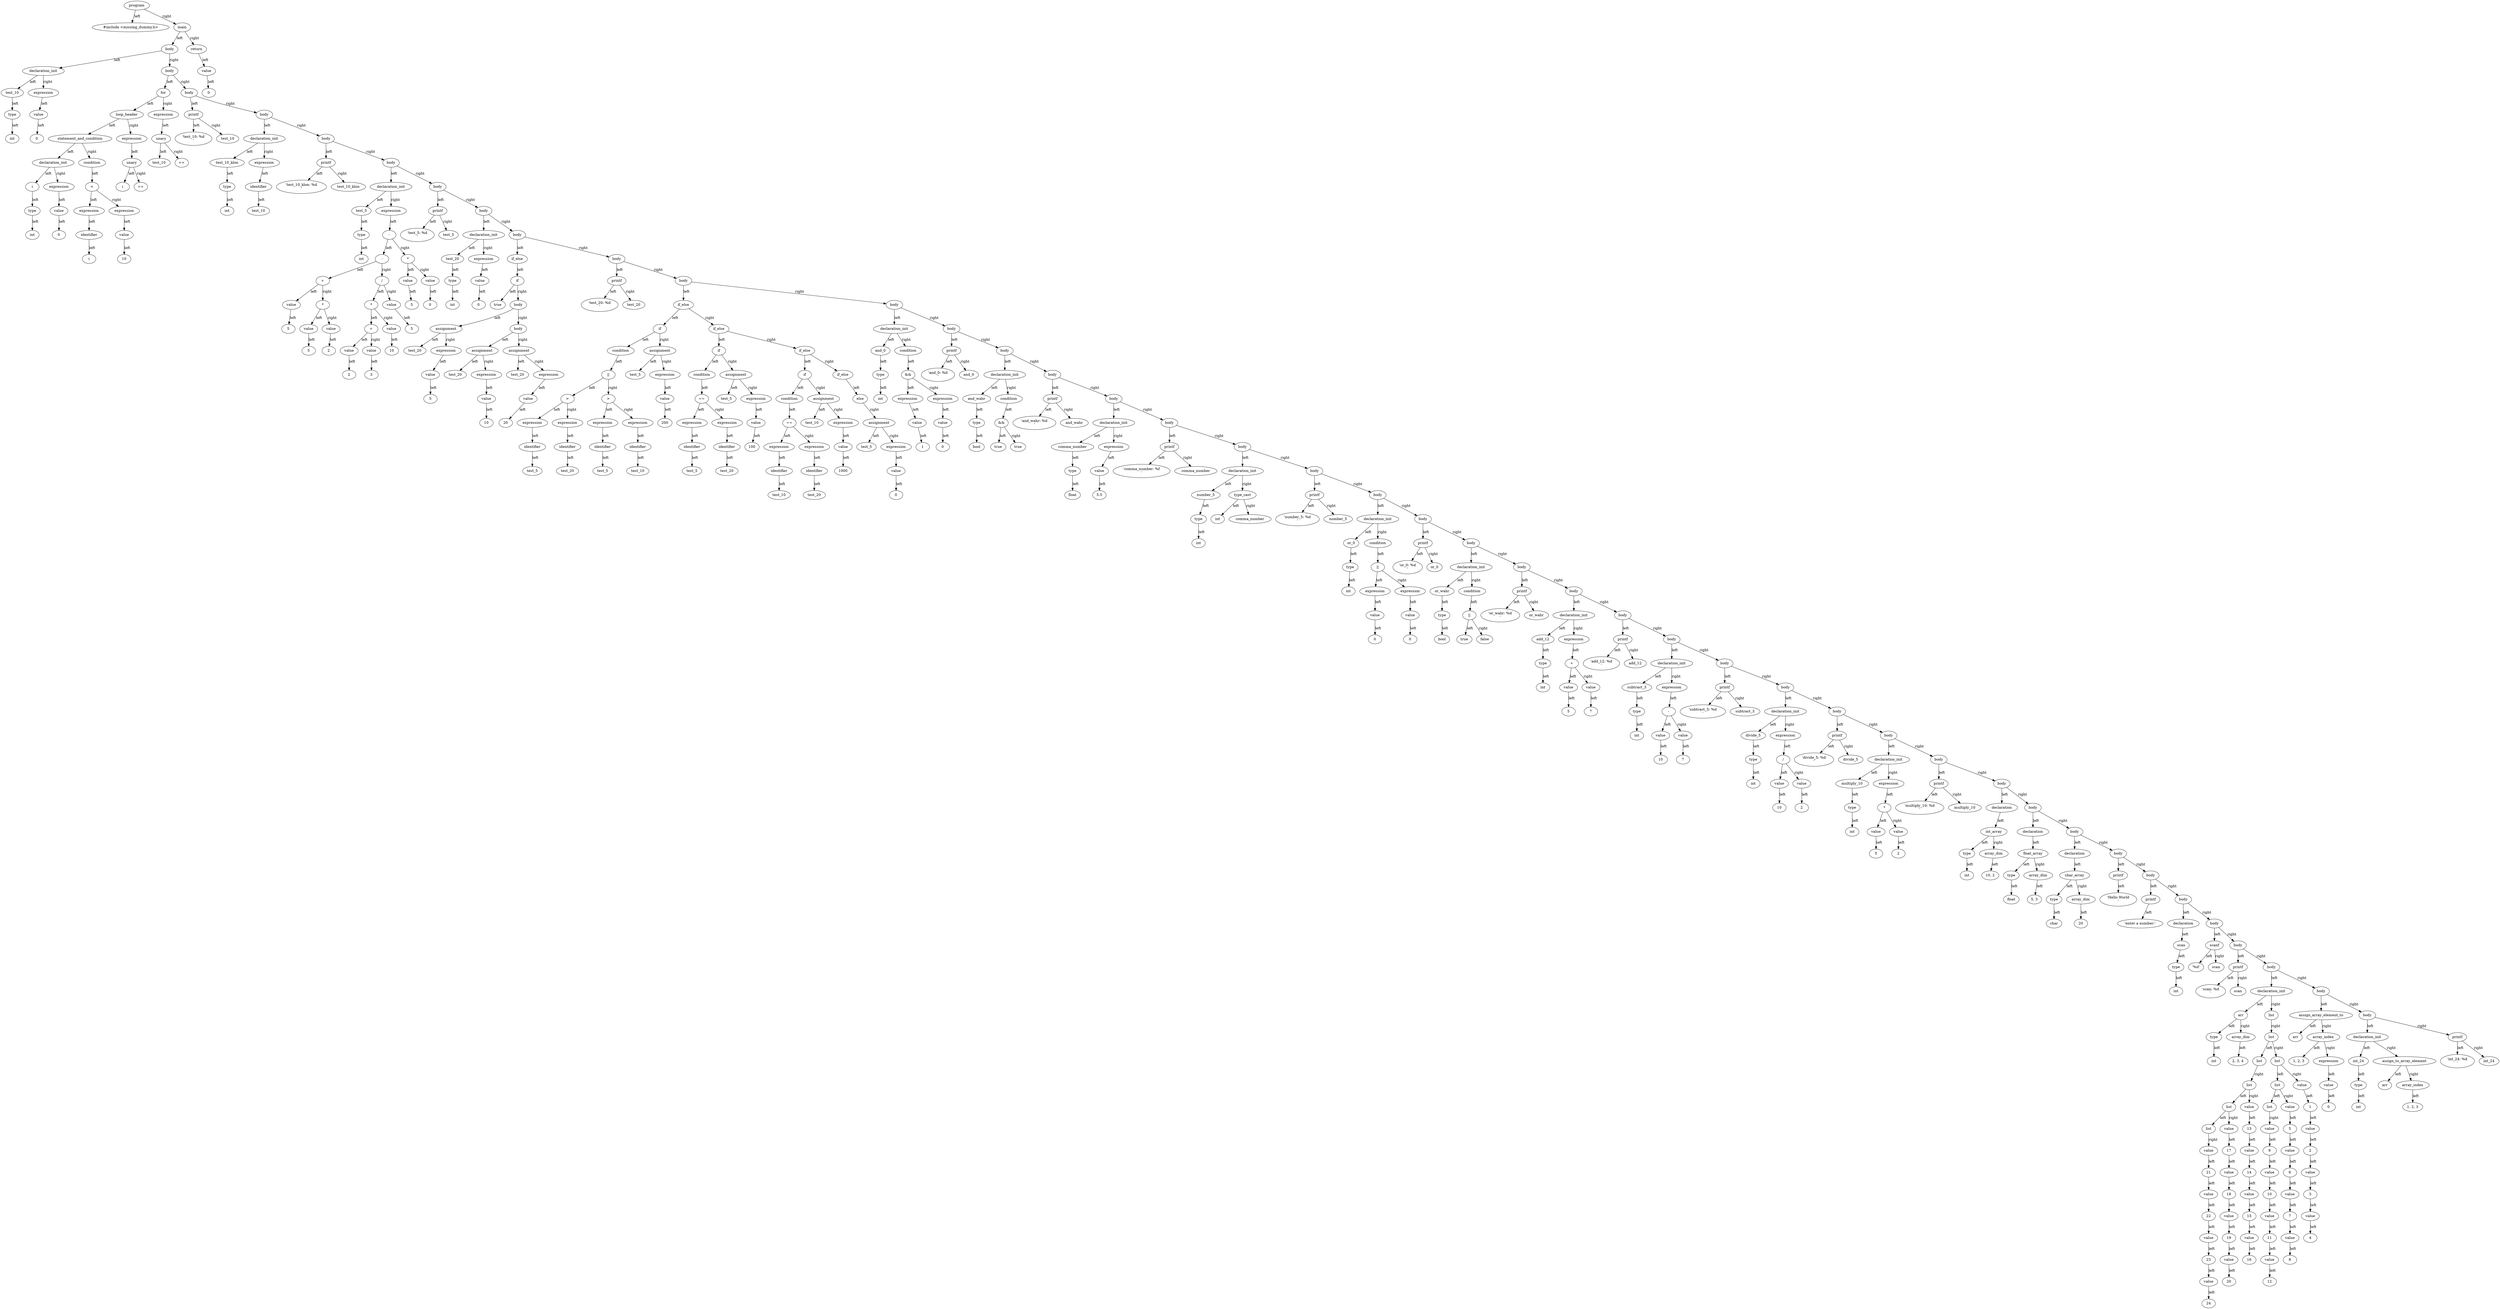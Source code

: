 digraph G {
"0000017C974098C0" [label="program"];
"0000017C974098C0" [label="program"];
"0000017C974098C0" -> "0000017C973FCFF0" [label="left"];
"0000017C973FCFF0" [label="#include <missing_dummy.h>"];
"0000017C973FCFF0" [label="#include <missing_dummy.h>"];
"0000017C974098C0" -> "0000017C973FD1D0" [label="right"];
"0000017C973FD1D0" [label="main"];
"0000017C973FD1D0" [label="main"];
"0000017C973FD1D0" -> "0000017C97409AE0" [label="left"];
"0000017C97409AE0" [label="body"];
"0000017C97409AE0" [label="body"];
"0000017C97409AE0" -> "0000017C973FD0F0" [label="left"];
"0000017C973FD0F0" [label="declaration_init"];
"0000017C973FD0F0" [label="declaration_init"];
"0000017C973FD0F0" -> "0000017C973FD2D0" [label="left"];
"0000017C973FD2D0" [label="test_10"];
"0000017C973FD2D0" [label="test_10"];
"0000017C973FD2D0" -> "0000017C973FD210" [label="left"];
"0000017C973FD210" [label="type"];
"0000017C973FD210" [label="type"];
"0000017C973FD210" -> "0000017C973FD1F0" [label="left"];
"0000017C973FD1F0" [label="int"];
"0000017C973FD1F0" [label="int"];
"0000017C973FD0F0" -> "0000017C973FD0D0" [label="right"];
"0000017C973FD0D0" [label="expression"];
"0000017C973FD0D0" [label="expression"];
"0000017C973FD0D0" -> "0000017C973FD010" [label="left"];
"0000017C973FD010" [label="value"];
"0000017C973FD010" [label="value"];
"0000017C973FD010" -> "0000017C973FD310" [label="left"];
"0000017C973FD310" [label="0"];
"0000017C973FD310" [label="0"];
"0000017C97409AE0" -> "0000017C974097C0" [label="right"];
"0000017C974097C0" [label="body"];
"0000017C974097C0" [label="body"];
"0000017C974097C0" -> "0000017C97403EE0" [label="left"];
"0000017C97403EE0" [label="for"];
"0000017C97403EE0" [label="for"];
"0000017C97403EE0" -> "0000017C97404100" [label="left"];
"0000017C97404100" [label="loop_header"];
"0000017C97404100" [label="loop_header"];
"0000017C97404100" -> "0000017C974040E0" [label="left"];
"0000017C974040E0" [label="statement_and_condition"];
"0000017C974040E0" [label="statement_and_condition"];
"0000017C974040E0" -> "0000017C973FD190" [label="left"];
"0000017C973FD190" [label="declaration_init"];
"0000017C973FD190" [label="declaration_init"];
"0000017C973FD190" -> "0000017C973FD170" [label="left"];
"0000017C973FD170" [label="i"];
"0000017C973FD170" [label="i"];
"0000017C973FD170" -> "0000017C973FD230" [label="left"];
"0000017C973FD230" [label="type"];
"0000017C973FD230" [label="type"];
"0000017C973FD230" -> "0000017C973FD110" [label="left"];
"0000017C973FD110" [label="int"];
"0000017C973FD110" [label="int"];
"0000017C973FD190" -> "0000017C973FD130" [label="right"];
"0000017C973FD130" [label="expression"];
"0000017C973FD130" [label="expression"];
"0000017C973FD130" -> "0000017C973FD090" [label="left"];
"0000017C973FD090" [label="value"];
"0000017C973FD090" [label="value"];
"0000017C973FD090" -> "0000017C973FD0B0" [label="left"];
"0000017C973FD0B0" [label="0"];
"0000017C973FD0B0" [label="0"];
"0000017C974040E0" -> "0000017C97404080" [label="right"];
"0000017C97404080" [label="condition"];
"0000017C97404080" [label="condition"];
"0000017C97404080" -> "0000017C974040C0" [label="left"];
"0000017C974040C0" [label="<"];
"0000017C974040C0" [label="<"];
"0000017C974040C0" -> "0000017C97403D60" [label="left"];
"0000017C97403D60" [label="expression"];
"0000017C97403D60" [label="expression"];
"0000017C97403D60" -> "0000017C97404300" [label="left"];
"0000017C97404300" [label="identifier"];
"0000017C97404300" [label="identifier"];
"0000017C97404300" -> "0000017C97403EC0" [label="left"];
"0000017C97403EC0" [label="i"];
"0000017C97403EC0" [label="i"];
"0000017C974040C0" -> "0000017C974041E0" [label="right"];
"0000017C974041E0" [label="expression"];
"0000017C974041E0" [label="expression"];
"0000017C974041E0" -> "0000017C97404040" [label="left"];
"0000017C97404040" [label="value"];
"0000017C97404040" [label="value"];
"0000017C97404040" -> "0000017C97403F20" [label="left"];
"0000017C97403F20" [label="10"];
"0000017C97403F20" [label="10"];
"0000017C97404100" -> "0000017C97404280" [label="right"];
"0000017C97404280" [label="expression"];
"0000017C97404280" [label="expression"];
"0000017C97404280" -> "0000017C97404200" [label="left"];
"0000017C97404200" [label="unary"];
"0000017C97404200" [label="unary"];
"0000017C97404200" -> "0000017C97403CE0" [label="left"];
"0000017C97403CE0" [label="i"];
"0000017C97403CE0" [label="i"];
"0000017C97404200" -> "0000017C97403DA0" [label="right"];
"0000017C97403DA0" [label="++"];
"0000017C97403DA0" [label="++"];
"0000017C97403EE0" -> "0000017C974040A0" [label="right"];
"0000017C974040A0" [label="expression"];
"0000017C974040A0" [label="expression"];
"0000017C974040A0" -> "0000017C97404140" [label="left"];
"0000017C97404140" [label="unary"];
"0000017C97404140" [label="unary"];
"0000017C97404140" -> "0000017C97403DC0" [label="left"];
"0000017C97403DC0" [label="test_10"];
"0000017C97403DC0" [label="test_10"];
"0000017C97404140" -> "0000017C97403EA0" [label="right"];
"0000017C97403EA0" [label="++"];
"0000017C97403EA0" [label="++"];
"0000017C974097C0" -> "0000017C97409620" [label="right"];
"0000017C97409620" [label="body"];
"0000017C97409620" [label="body"];
"0000017C97409620" -> "0000017C97403F00" [label="left"];
"0000017C97403F00" [label="printf"];
"0000017C97403F00" [label="printf"];
"0000017C97403F00" -> "0000017C974042C0" [label="left"];
"0000017C974042C0" [label="'test_10: %d\n'"];
"0000017C974042C0" [label="'test_10: %d\n'"];
"0000017C97403F00" -> "0000017C97403D80" [label="right"];
"0000017C97403D80" [label="test_10"];
"0000017C97403D80" [label="test_10"];
"0000017C97409620" -> "0000017C97409CC0" [label="right"];
"0000017C97409CC0" [label="body"];
"0000017C97409CC0" [label="body"];
"0000017C97409CC0" -> "0000017C97404220" [label="left"];
"0000017C97404220" [label="declaration_init"];
"0000017C97404220" [label="declaration_init"];
"0000017C97404220" -> "0000017C97403E00" [label="left"];
"0000017C97403E00" [label="test_10_klon"];
"0000017C97403E00" [label="test_10_klon"];
"0000017C97403E00" -> "0000017C97404180" [label="left"];
"0000017C97404180" [label="type"];
"0000017C97404180" [label="type"];
"0000017C97404180" -> "0000017C97404360" [label="left"];
"0000017C97404360" [label="int"];
"0000017C97404360" [label="int"];
"0000017C97404220" -> "0000017C974041C0" [label="right"];
"0000017C974041C0" [label="expression"];
"0000017C974041C0" [label="expression"];
"0000017C974041C0" -> "0000017C974041A0" [label="left"];
"0000017C974041A0" [label="identifier"];
"0000017C974041A0" [label="identifier"];
"0000017C974041A0" -> "0000017C97403F40" [label="left"];
"0000017C97403F40" [label="test_10"];
"0000017C97403F40" [label="test_10"];
"0000017C97409CC0" -> "0000017C974099E0" [label="right"];
"0000017C974099E0" [label="body"];
"0000017C974099E0" [label="body"];
"0000017C974099E0" -> "0000017C97404240" [label="left"];
"0000017C97404240" [label="printf"];
"0000017C97404240" [label="printf"];
"0000017C97404240" -> "0000017C97403FA0" [label="left"];
"0000017C97403FA0" [label="'test_10_klon: %d\n'"];
"0000017C97403FA0" [label="'test_10_klon: %d\n'"];
"0000017C97404240" -> "0000017C974043A0" [label="right"];
"0000017C974043A0" [label="test_10_klon"];
"0000017C974043A0" [label="test_10_klon"];
"0000017C974099E0" -> "0000017C97409B60" [label="right"];
"0000017C97409B60" [label="body"];
"0000017C97409B60" [label="body"];
"0000017C97409B60" -> "0000017C97404F40" [label="left"];
"0000017C97404F40" [label="declaration_init"];
"0000017C97404F40" [label="declaration_init"];
"0000017C97404F40" -> "0000017C97404D80" [label="left"];
"0000017C97404D80" [label="test_5"];
"0000017C97404D80" [label="test_5"];
"0000017C97404D80" -> "0000017C97403C60" [label="left"];
"0000017C97403C60" [label="type"];
"0000017C97403C60" [label="type"];
"0000017C97403C60" -> "0000017C97403FC0" [label="left"];
"0000017C97403FC0" [label="int"];
"0000017C97403FC0" [label="int"];
"0000017C97404F40" -> "0000017C97404DE0" [label="right"];
"0000017C97404DE0" [label="expression"];
"0000017C97404DE0" [label="expression"];
"0000017C97404DE0" -> "0000017C97404C60" [label="left"];
"0000017C97404C60" [label="-"];
"0000017C97404C60" [label="-"];
"0000017C97404C60" -> "0000017C97404AA0" [label="left"];
"0000017C97404AA0" [label="-"];
"0000017C97404AA0" [label="-"];
"0000017C97404AA0" -> "0000017C97404000" [label="left"];
"0000017C97404000" [label="+"];
"0000017C97404000" [label="+"];
"0000017C97404000" -> "0000017C97403C80" [label="left"];
"0000017C97403C80" [label="value"];
"0000017C97403C80" [label="value"];
"0000017C97403C80" -> "0000017C974043C0" [label="left"];
"0000017C974043C0" [label="5"];
"0000017C974043C0" [label="5"];
"0000017C97404000" -> "0000017C97403FE0" [label="right"];
"0000017C97403FE0" [label="*"];
"0000017C97403FE0" [label="*"];
"0000017C97403FE0" -> "0000017C97403CC0" [label="left"];
"0000017C97403CC0" [label="value"];
"0000017C97403CC0" [label="value"];
"0000017C97403CC0" -> "0000017C97403CA0" [label="left"];
"0000017C97403CA0" [label="5"];
"0000017C97403CA0" [label="5"];
"0000017C97403FE0" -> "0000017C97403E40" [label="right"];
"0000017C97403E40" [label="value"];
"0000017C97403E40" [label="value"];
"0000017C97403E40" -> "0000017C97403E20" [label="left"];
"0000017C97403E20" [label="2"];
"0000017C97403E20" [label="2"];
"0000017C97404AA0" -> "0000017C97404B40" [label="right"];
"0000017C97404B40" [label="/"];
"0000017C97404B40" [label="/"];
"0000017C97404B40" -> "0000017C97404FC0" [label="left"];
"0000017C97404FC0" [label="*"];
"0000017C97404FC0" [label="*"];
"0000017C97404FC0" -> "0000017C97404980" [label="left"];
"0000017C97404980" [label="+"];
"0000017C97404980" [label="+"];
"0000017C97404980" -> "0000017C97404A40" [label="left"];
"0000017C97404A40" [label="value"];
"0000017C97404A40" [label="value"];
"0000017C97404A40" -> "0000017C97405000" [label="left"];
"0000017C97405000" [label="2"];
"0000017C97405000" [label="2"];
"0000017C97404980" -> "0000017C97404FA0" [label="right"];
"0000017C97404FA0" [label="value"];
"0000017C97404FA0" [label="value"];
"0000017C97404FA0" -> "0000017C97404940" [label="left"];
"0000017C97404940" [label="3"];
"0000017C97404940" [label="3"];
"0000017C97404FC0" -> "0000017C97404B20" [label="right"];
"0000017C97404B20" [label="value"];
"0000017C97404B20" [label="value"];
"0000017C97404B20" -> "0000017C97404AE0" [label="left"];
"0000017C97404AE0" [label="10"];
"0000017C97404AE0" [label="10"];
"0000017C97404B40" -> "0000017C97404B00" [label="right"];
"0000017C97404B00" [label="value"];
"0000017C97404B00" [label="value"];
"0000017C97404B00" -> "0000017C974049E0" [label="left"];
"0000017C974049E0" [label="5"];
"0000017C974049E0" [label="5"];
"0000017C97404C60" -> "0000017C97404B60" [label="right"];
"0000017C97404B60" [label="*"];
"0000017C97404B60" [label="*"];
"0000017C97404B60" -> "0000017C97404AC0" [label="left"];
"0000017C97404AC0" [label="value"];
"0000017C97404AC0" [label="value"];
"0000017C97404AC0" -> "0000017C97404F80" [label="left"];
"0000017C97404F80" [label="5"];
"0000017C97404F80" [label="5"];
"0000017C97404B60" -> "0000017C97404E20" [label="right"];
"0000017C97404E20" [label="value"];
"0000017C97404E20" [label="value"];
"0000017C97404E20" -> "0000017C97404C40" [label="left"];
"0000017C97404C40" [label="0"];
"0000017C97404C40" [label="0"];
"0000017C97409B60" -> "0000017C974099A0" [label="right"];
"0000017C974099A0" [label="body"];
"0000017C974099A0" [label="body"];
"0000017C974099A0" -> "0000017C97404DA0" [label="left"];
"0000017C97404DA0" [label="printf"];
"0000017C97404DA0" [label="printf"];
"0000017C97404DA0" -> "0000017C97404A20" [label="left"];
"0000017C97404A20" [label="'test_5: %d\n'"];
"0000017C97404A20" [label="'test_5: %d\n'"];
"0000017C97404DA0" -> "0000017C97404C80" [label="right"];
"0000017C97404C80" [label="test_5"];
"0000017C97404C80" [label="test_5"];
"0000017C974099A0" -> "0000017C97409600" [label="right"];
"0000017C97409600" [label="body"];
"0000017C97409600" [label="body"];
"0000017C97409600" -> "0000017C97404E40" [label="left"];
"0000017C97404E40" [label="declaration_init"];
"0000017C97404E40" [label="declaration_init"];
"0000017C97404E40" -> "0000017C97404F20" [label="left"];
"0000017C97404F20" [label="test_20"];
"0000017C97404F20" [label="test_20"];
"0000017C97404F20" -> "0000017C97404D60" [label="left"];
"0000017C97404D60" [label="type"];
"0000017C97404D60" [label="type"];
"0000017C97404D60" -> "0000017C97404FE0" [label="left"];
"0000017C97404FE0" [label="int"];
"0000017C97404FE0" [label="int"];
"0000017C97404E40" -> "0000017C97404F60" [label="right"];
"0000017C97404F60" [label="expression"];
"0000017C97404F60" [label="expression"];
"0000017C97404F60" -> "0000017C97404E80" [label="left"];
"0000017C97404E80" [label="value"];
"0000017C97404E80" [label="value"];
"0000017C97404E80" -> "0000017C97404EE0" [label="left"];
"0000017C97404EE0" [label="0"];
"0000017C97404EE0" [label="0"];
"0000017C97409600" -> "0000017C97409560" [label="right"];
"0000017C97409560" [label="body"];
"0000017C97409560" [label="body"];
"0000017C97409560" -> "0000017C97405730" [label="left"];
"0000017C97405730" [label="if_else"];
"0000017C97405730" [label="if_else"];
"0000017C97405730" -> "0000017C97405270" [label="left"];
"0000017C97405270" [label="if"];
"0000017C97405270" [label="if"];
"0000017C97405270" -> "0000017C974048C0" [label="left"];
"0000017C974048C0" [label="true"];
"0000017C974048C0" [label="true"];
"0000017C97405270" -> "0000017C97405230" [label="right"];
"0000017C97405230" [label="body"];
"0000017C97405230" [label="body"];
"0000017C97405230" -> "0000017C97404960" [label="left"];
"0000017C97404960" [label="assignment"];
"0000017C97404960" [label="assignment"];
"0000017C97404960" -> "0000017C97404920" [label="left"];
"0000017C97404920" [label="test_20"];
"0000017C97404920" [label="test_20"];
"0000017C97404960" -> "0000017C97404BA0" [label="right"];
"0000017C97404BA0" [label="expression"];
"0000017C97404BA0" [label="expression"];
"0000017C97404BA0" -> "0000017C97404D40" [label="left"];
"0000017C97404D40" [label="value"];
"0000017C97404D40" [label="value"];
"0000017C97404D40" -> "0000017C97404DC0" [label="left"];
"0000017C97404DC0" [label="5"];
"0000017C97404DC0" [label="5"];
"0000017C97405230" -> "0000017C97405170" [label="right"];
"0000017C97405170" [label="body"];
"0000017C97405170" [label="body"];
"0000017C97405170" -> "0000017C97404CE0" [label="left"];
"0000017C97404CE0" [label="assignment"];
"0000017C97404CE0" [label="assignment"];
"0000017C97404CE0" -> "0000017C97404C00" [label="left"];
"0000017C97404C00" [label="test_20"];
"0000017C97404C00" [label="test_20"];
"0000017C97404CE0" -> "0000017C97404E00" [label="right"];
"0000017C97404E00" [label="expression"];
"0000017C97404E00" [label="expression"];
"0000017C97404E00" -> "0000017C97404BC0" [label="left"];
"0000017C97404BC0" [label="value"];
"0000017C97404BC0" [label="value"];
"0000017C97404BC0" -> "0000017C97404CC0" [label="left"];
"0000017C97404CC0" [label="10"];
"0000017C97404CC0" [label="10"];
"0000017C97405170" -> "0000017C97405370" [label="right"];
"0000017C97405370" [label="assignment"];
"0000017C97405370" [label="assignment"];
"0000017C97405370" -> "0000017C97405530" [label="left"];
"0000017C97405530" [label="test_20"];
"0000017C97405530" [label="test_20"];
"0000017C97405370" -> "0000017C97405330" [label="right"];
"0000017C97405330" [label="expression"];
"0000017C97405330" [label="expression"];
"0000017C97405330" -> "0000017C97404D00" [label="left"];
"0000017C97404D00" [label="value"];
"0000017C97404D00" [label="value"];
"0000017C97404D00" -> "0000017C97404EA0" [label="left"];
"0000017C97404EA0" [label="20"];
"0000017C97404EA0" [label="20"];
"0000017C97409560" -> "0000017C97409AC0" [label="right"];
"0000017C97409AC0" [label="body"];
"0000017C97409AC0" [label="body"];
"0000017C97409AC0" -> "0000017C97405470" [label="left"];
"0000017C97405470" [label="printf"];
"0000017C97405470" [label="printf"];
"0000017C97405470" -> "0000017C97405110" [label="left"];
"0000017C97405110" [label="'test_20: %d\n'"];
"0000017C97405110" [label="'test_20: %d\n'"];
"0000017C97405470" -> "0000017C97405290" [label="right"];
"0000017C97405290" [label="test_20"];
"0000017C97405290" [label="test_20"];
"0000017C97409AC0" -> "0000017C97409760" [label="right"];
"0000017C97409760" [label="body"];
"0000017C97409760" [label="body"];
"0000017C97409760" -> "0000017C97405510" [label="left"];
"0000017C97405510" [label="if_else"];
"0000017C97405510" [label="if_else"];
"0000017C97405510" -> "0000017C97405810" [label="left"];
"0000017C97405810" [label="if"];
"0000017C97405810" [label="if"];
"0000017C97405810" -> "0000017C97405630" [label="left"];
"0000017C97405630" [label="condition"];
"0000017C97405630" [label="condition"];
"0000017C97405630" -> "0000017C974053F0" [label="left"];
"0000017C974053F0" [label="||"];
"0000017C974053F0" [label="||"];
"0000017C974053F0" -> "0000017C97405430" [label="left"];
"0000017C97405430" [label=">"];
"0000017C97405430" [label=">"];
"0000017C97405430" -> "0000017C974056F0" [label="left"];
"0000017C974056F0" [label="expression"];
"0000017C974056F0" [label="expression"];
"0000017C974056F0" -> "0000017C97405590" [label="left"];
"0000017C97405590" [label="identifier"];
"0000017C97405590" [label="identifier"];
"0000017C97405590" -> "0000017C97405350" [label="left"];
"0000017C97405350" [label="test_5"];
"0000017C97405350" [label="test_5"];
"0000017C97405430" -> "0000017C97405130" [label="right"];
"0000017C97405130" [label="expression"];
"0000017C97405130" [label="expression"];
"0000017C97405130" -> "0000017C974052B0" [label="left"];
"0000017C974052B0" [label="identifier"];
"0000017C974052B0" [label="identifier"];
"0000017C974052B0" -> "0000017C97405150" [label="left"];
"0000017C97405150" [label="test_20"];
"0000017C97405150" [label="test_20"];
"0000017C974053F0" -> "0000017C974051B0" [label="right"];
"0000017C974051B0" [label=">"];
"0000017C974051B0" [label=">"];
"0000017C974051B0" -> "0000017C97405570" [label="left"];
"0000017C97405570" [label="expression"];
"0000017C97405570" [label="expression"];
"0000017C97405570" -> "0000017C97405250" [label="left"];
"0000017C97405250" [label="identifier"];
"0000017C97405250" [label="identifier"];
"0000017C97405250" -> "0000017C97405710" [label="left"];
"0000017C97405710" [label="test_5"];
"0000017C97405710" [label="test_5"];
"0000017C974051B0" -> "0000017C974052F0" [label="right"];
"0000017C974052F0" [label="expression"];
"0000017C974052F0" [label="expression"];
"0000017C974052F0" -> "0000017C97405190" [label="left"];
"0000017C97405190" [label="identifier"];
"0000017C97405190" [label="identifier"];
"0000017C97405190" -> "0000017C974050B0" [label="left"];
"0000017C974050B0" [label="test_10"];
"0000017C974050B0" [label="test_10"];
"0000017C97405810" -> "0000017C974054F0" [label="right"];
"0000017C974054F0" [label="assignment"];
"0000017C974054F0" [label="assignment"];
"0000017C974054F0" -> "0000017C974054D0" [label="left"];
"0000017C974054D0" [label="test_5"];
"0000017C974054D0" [label="test_5"];
"0000017C974054F0" -> "0000017C97405650" [label="right"];
"0000017C97405650" [label="expression"];
"0000017C97405650" [label="expression"];
"0000017C97405650" -> "0000017C97405410" [label="left"];
"0000017C97405410" [label="value"];
"0000017C97405410" [label="value"];
"0000017C97405410" -> "0000017C974057F0" [label="left"];
"0000017C974057F0" [label="200"];
"0000017C974057F0" [label="200"];
"0000017C97405510" -> "0000017C97405F30" [label="right"];
"0000017C97405F30" [label="if_else"];
"0000017C97405F30" [label="if_else"];
"0000017C97405F30" -> "0000017C97406150" [label="left"];
"0000017C97406150" [label="if"];
"0000017C97406150" [label="if"];
"0000017C97406150" -> "0000017C97406130" [label="left"];
"0000017C97406130" [label="condition"];
"0000017C97406130" [label="condition"];
"0000017C97406130" -> "0000017C97405CF0" [label="left"];
"0000017C97405CF0" [label="=="];
"0000017C97405CF0" [label="=="];
"0000017C97405CF0" -> "0000017C97405790" [label="left"];
"0000017C97405790" [label="expression"];
"0000017C97405790" [label="expression"];
"0000017C97405790" -> "0000017C97405670" [label="left"];
"0000017C97405670" [label="identifier"];
"0000017C97405670" [label="identifier"];
"0000017C97405670" -> "0000017C97405090" [label="left"];
"0000017C97405090" [label="test_5"];
"0000017C97405090" [label="test_5"];
"0000017C97405CF0" -> "0000017C974056B0" [label="right"];
"0000017C974056B0" [label="expression"];
"0000017C974056B0" [label="expression"];
"0000017C974056B0" -> "0000017C974050D0" [label="left"];
"0000017C974050D0" [label="identifier"];
"0000017C974050D0" [label="identifier"];
"0000017C974050D0" -> "0000017C974055D0" [label="left"];
"0000017C974055D0" [label="test_20"];
"0000017C974055D0" [label="test_20"];
"0000017C97406150" -> "0000017C97406090" [label="right"];
"0000017C97406090" [label="assignment"];
"0000017C97406090" [label="assignment"];
"0000017C97406090" -> "0000017C97406070" [label="left"];
"0000017C97406070" [label="test_5"];
"0000017C97406070" [label="test_5"];
"0000017C97406090" -> "0000017C97406190" [label="right"];
"0000017C97406190" [label="expression"];
"0000017C97406190" [label="expression"];
"0000017C97406190" -> "0000017C97405EF0" [label="left"];
"0000017C97405EF0" [label="value"];
"0000017C97405EF0" [label="value"];
"0000017C97405EF0" -> "0000017C97405E10" [label="left"];
"0000017C97405E10" [label="100"];
"0000017C97405E10" [label="100"];
"0000017C97405F30" -> "0000017C97405D50" [label="right"];
"0000017C97405D50" [label="if_else"];
"0000017C97405D50" [label="if_else"];
"0000017C97405D50" -> "0000017C97405FF0" [label="left"];
"0000017C97405FF0" [label="if"];
"0000017C97405FF0" [label="if"];
"0000017C97405FF0" -> "0000017C97405F70" [label="left"];
"0000017C97405F70" [label="condition"];
"0000017C97405F70" [label="condition"];
"0000017C97405F70" -> "0000017C97405F90" [label="left"];
"0000017C97405F90" [label="=="];
"0000017C97405F90" [label="=="];
"0000017C97405F90" -> "0000017C97405F10" [label="left"];
"0000017C97405F10" [label="expression"];
"0000017C97405F10" [label="expression"];
"0000017C97405F10" -> "0000017C97405DD0" [label="left"];
"0000017C97405DD0" [label="identifier"];
"0000017C97405DD0" [label="identifier"];
"0000017C97405DD0" -> "0000017C974062F0" [label="left"];
"0000017C974062F0" [label="test_10"];
"0000017C974062F0" [label="test_10"];
"0000017C97405F90" -> "0000017C974063B0" [label="right"];
"0000017C974063B0" [label="expression"];
"0000017C974063B0" [label="expression"];
"0000017C974063B0" -> "0000017C97405FD0" [label="left"];
"0000017C97405FD0" [label="identifier"];
"0000017C97405FD0" [label="identifier"];
"0000017C97405FD0" -> "0000017C97406390" [label="left"];
"0000017C97406390" [label="test_20"];
"0000017C97406390" [label="test_20"];
"0000017C97405FF0" -> "0000017C97406350" [label="right"];
"0000017C97406350" [label="assignment"];
"0000017C97406350" [label="assignment"];
"0000017C97406350" -> "0000017C974061D0" [label="left"];
"0000017C974061D0" [label="test_10"];
"0000017C974061D0" [label="test_10"];
"0000017C97406350" -> "0000017C97405E50" [label="right"];
"0000017C97405E50" [label="expression"];
"0000017C97405E50" [label="expression"];
"0000017C97405E50" -> "0000017C97406210" [label="left"];
"0000017C97406210" [label="value"];
"0000017C97406210" [label="value"];
"0000017C97406210" -> "0000017C974061B0" [label="left"];
"0000017C974061B0" [label="1000"];
"0000017C974061B0" [label="1000"];
"0000017C97405D50" -> "0000017C97405D10" [label="right"];
"0000017C97405D10" [label="if_else"];
"0000017C97405D10" [label="if_else"];
"0000017C97405D10" -> "0000017C97405CD0" [label="left"];
"0000017C97405CD0" [label="else"];
"0000017C97405CD0" [label="else"];
"0000017C97405CD0" -> "0000017C97406290" [label="right"];
"0000017C97406290" [label="assignment"];
"0000017C97406290" [label="assignment"];
"0000017C97406290" -> "0000017C97406250" [label="left"];
"0000017C97406250" [label="test_5"];
"0000017C97406250" [label="test_5"];
"0000017C97406290" -> "0000017C97406230" [label="right"];
"0000017C97406230" [label="expression"];
"0000017C97406230" [label="expression"];
"0000017C97406230" -> "0000017C97405D90" [label="left"];
"0000017C97405D90" [label="value"];
"0000017C97405D90" [label="value"];
"0000017C97405D90" -> "0000017C97405D70" [label="left"];
"0000017C97405D70" [label="0"];
"0000017C97405D70" [label="0"];
"0000017C97409760" -> "0000017C974095C0" [label="right"];
"0000017C974095C0" [label="body"];
"0000017C974095C0" [label="body"];
"0000017C974095C0" -> "0000017C97406270" [label="left"];
"0000017C97406270" [label="declaration_init"];
"0000017C97406270" [label="declaration_init"];
"0000017C97406270" -> "0000017C97405E30" [label="left"];
"0000017C97405E30" [label="and_0"];
"0000017C97405E30" [label="and_0"];
"0000017C97405E30" -> "0000017C97406050" [label="left"];
"0000017C97406050" [label="type"];
"0000017C97406050" [label="type"];
"0000017C97406050" -> "0000017C97406010" [label="left"];
"0000017C97406010" [label="int"];
"0000017C97406010" [label="int"];
"0000017C97406270" -> "0000017C97405CB0" [label="right"];
"0000017C97405CB0" [label="condition"];
"0000017C97405CB0" [label="condition"];
"0000017C97405CB0" -> "0000017C97405EB0" [label="left"];
"0000017C97405EB0" [label="&&"];
"0000017C97405EB0" [label="&&"];
"0000017C97405EB0" -> "0000017C974063D0" [label="left"];
"0000017C974063D0" [label="expression"];
"0000017C974063D0" [label="expression"];
"0000017C974063D0" -> "0000017C97405E90" [label="left"];
"0000017C97405E90" [label="value"];
"0000017C97405E90" [label="value"];
"0000017C97405E90" -> "0000017C974060B0" [label="left"];
"0000017C974060B0" [label="1"];
"0000017C974060B0" [label="1"];
"0000017C97405EB0" -> "0000017C974060F0" [label="right"];
"0000017C974060F0" [label="expression"];
"0000017C974060F0" [label="expression"];
"0000017C974060F0" -> "0000017C974060D0" [label="left"];
"0000017C974060D0" [label="value"];
"0000017C974060D0" [label="value"];
"0000017C974060D0" -> "0000017C97406410" [label="left"];
"0000017C97406410" [label="0"];
"0000017C97406410" [label="0"];
"0000017C974095C0" -> "0000017C97409780" [label="right"];
"0000017C97409780" [label="body"];
"0000017C97409780" [label="body"];
"0000017C97409780" -> "0000017C974064C0" [label="left"];
"0000017C974064C0" [label="printf"];
"0000017C974064C0" [label="printf"];
"0000017C974064C0" -> "0000017C974062D0" [label="left"];
"0000017C974062D0" [label="'and_0: %d\n'"];
"0000017C974062D0" [label="'and_0: %d\n'"];
"0000017C974064C0" -> "0000017C97406A20" [label="right"];
"0000017C97406A20" [label="and_0"];
"0000017C97406A20" [label="and_0"];
"0000017C97409780" -> "0000017C97409720" [label="right"];
"0000017C97409720" [label="body"];
"0000017C97409720" [label="body"];
"0000017C97409720" -> "0000017C97406BA0" [label="left"];
"0000017C97406BA0" [label="declaration_init"];
"0000017C97406BA0" [label="declaration_init"];
"0000017C97406BA0" -> "0000017C974067E0" [label="left"];
"0000017C974067E0" [label="and_wahr"];
"0000017C974067E0" [label="and_wahr"];
"0000017C974067E0" -> "0000017C97406960" [label="left"];
"0000017C97406960" [label="type"];
"0000017C97406960" [label="type"];
"0000017C97406960" -> "0000017C97406780" [label="left"];
"0000017C97406780" [label="bool"];
"0000017C97406780" [label="bool"];
"0000017C97406BA0" -> "0000017C97406980" [label="right"];
"0000017C97406980" [label="condition"];
"0000017C97406980" [label="condition"];
"0000017C97406980" -> "0000017C97406560" [label="left"];
"0000017C97406560" [label="&&"];
"0000017C97406560" [label="&&"];
"0000017C97406560" -> "0000017C97406500" [label="left"];
"0000017C97406500" [label="true"];
"0000017C97406500" [label="true"];
"0000017C97406560" -> "0000017C974069E0" [label="right"];
"0000017C974069E0" [label="true"];
"0000017C974069E0" [label="true"];
"0000017C97409720" -> "0000017C974095A0" [label="right"];
"0000017C974095A0" [label="body"];
"0000017C974095A0" [label="body"];
"0000017C974095A0" -> "0000017C97406B20" [label="left"];
"0000017C97406B20" [label="printf"];
"0000017C97406B20" [label="printf"];
"0000017C97406B20" -> "0000017C974069C0" [label="left"];
"0000017C974069C0" [label="'and_wahr: %d\n'"];
"0000017C974069C0" [label="'and_wahr: %d\n'"];
"0000017C97406B20" -> "0000017C97406A60" [label="right"];
"0000017C97406A60" [label="and_wahr"];
"0000017C97406A60" [label="and_wahr"];
"0000017C974095A0" -> "0000017C97409A00" [label="right"];
"0000017C97409A00" [label="body"];
"0000017C97409A00" [label="body"];
"0000017C97409A00" -> "0000017C974067C0" [label="left"];
"0000017C974067C0" [label="declaration_init"];
"0000017C974067C0" [label="declaration_init"];
"0000017C974067C0" -> "0000017C97406A00" [label="left"];
"0000017C97406A00" [label="comma_number"];
"0000017C97406A00" [label="comma_number"];
"0000017C97406A00" -> "0000017C974065C0" [label="left"];
"0000017C974065C0" [label="type"];
"0000017C974065C0" [label="type"];
"0000017C974065C0" -> "0000017C97406540" [label="left"];
"0000017C97406540" [label="float"];
"0000017C97406540" [label="float"];
"0000017C974067C0" -> "0000017C97406620" [label="right"];
"0000017C97406620" [label="expression"];
"0000017C97406620" [label="expression"];
"0000017C97406620" -> "0000017C97406B80" [label="left"];
"0000017C97406B80" [label="value"];
"0000017C97406B80" [label="value"];
"0000017C97406B80" -> "0000017C97406700" [label="left"];
"0000017C97406700" [label="5.5"];
"0000017C97406700" [label="5.5"];
"0000017C97409A00" -> "0000017C97409AA0" [label="right"];
"0000017C97409AA0" [label="body"];
"0000017C97409AA0" [label="body"];
"0000017C97409AA0" -> "0000017C97406BC0" [label="left"];
"0000017C97406BC0" [label="printf"];
"0000017C97406BC0" [label="printf"];
"0000017C97406BC0" -> "0000017C974065E0" [label="left"];
"0000017C974065E0" [label="'comma_number: %f\n'"];
"0000017C974065E0" [label="'comma_number: %f\n'"];
"0000017C97406BC0" -> "0000017C97406840" [label="right"];
"0000017C97406840" [label="comma_number"];
"0000017C97406840" [label="comma_number"];
"0000017C97409AA0" -> "0000017C974096C0" [label="right"];
"0000017C974096C0" [label="body"];
"0000017C974096C0" [label="body"];
"0000017C974096C0" -> "0000017C97406860" [label="left"];
"0000017C97406860" [label="declaration_init"];
"0000017C97406860" [label="declaration_init"];
"0000017C97406860" -> "0000017C97406760" [label="left"];
"0000017C97406760" [label="number_5"];
"0000017C97406760" [label="number_5"];
"0000017C97406760" -> "0000017C97406660" [label="left"];
"0000017C97406660" [label="type"];
"0000017C97406660" [label="type"];
"0000017C97406660" -> "0000017C97406640" [label="left"];
"0000017C97406640" [label="int"];
"0000017C97406640" [label="int"];
"0000017C97406860" -> "0000017C974068E0" [label="right"];
"0000017C974068E0" [label="type_cast"];
"0000017C974068E0" [label="type_cast"];
"0000017C974068E0" -> "0000017C97406A80" [label="left"];
"0000017C97406A80" [label="int"];
"0000017C97406A80" [label="int"];
"0000017C974068E0" -> "0000017C97406680" [label="right"];
"0000017C97406680" [label="comma_number"];
"0000017C97406680" [label="comma_number"];
"0000017C974096C0" -> "0000017C97409BA0" [label="right"];
"0000017C97409BA0" [label="body"];
"0000017C97409BA0" [label="body"];
"0000017C97409BA0" -> "0000017C97406BE0" [label="left"];
"0000017C97406BE0" [label="printf"];
"0000017C97406BE0" [label="printf"];
"0000017C97406BE0" -> "0000017C974068C0" [label="left"];
"0000017C974068C0" [label="'number_5: %d\n'"];
"0000017C974068C0" [label="'number_5: %d\n'"];
"0000017C97406BE0" -> "0000017C97406AE0" [label="right"];
"0000017C97406AE0" [label="number_5"];
"0000017C97406AE0" [label="number_5"];
"0000017C97409BA0" -> "0000017C97409800" [label="right"];
"0000017C97409800" [label="body"];
"0000017C97409800" [label="body"];
"0000017C97409800" -> "0000017C974076A0" [label="left"];
"0000017C974076A0" [label="declaration_init"];
"0000017C974076A0" [label="declaration_init"];
"0000017C974076A0" -> "0000017C97407720" [label="left"];
"0000017C97407720" [label="or_0"];
"0000017C97407720" [label="or_0"];
"0000017C97407720" -> "0000017C97406C20" [label="left"];
"0000017C97406C20" [label="type"];
"0000017C97406C20" [label="type"];
"0000017C97406C20" -> "0000017C97406C00" [label="left"];
"0000017C97406C00" [label="int"];
"0000017C97406C00" [label="int"];
"0000017C974076A0" -> "0000017C974077A0" [label="right"];
"0000017C974077A0" [label="condition"];
"0000017C974077A0" [label="condition"];
"0000017C974077A0" -> "0000017C974076E0" [label="left"];
"0000017C974076E0" [label="||"];
"0000017C974076E0" [label="||"];
"0000017C974076E0" -> "0000017C97407480" [label="left"];
"0000017C97407480" [label="expression"];
"0000017C97407480" [label="expression"];
"0000017C97407480" -> "0000017C974074A0" [label="left"];
"0000017C974074A0" [label="value"];
"0000017C974074A0" [label="value"];
"0000017C974074A0" -> "0000017C97406C40" [label="left"];
"0000017C97406C40" [label="0"];
"0000017C97406C40" [label="0"];
"0000017C974076E0" -> "0000017C97407740" [label="right"];
"0000017C97407740" [label="expression"];
"0000017C97407740" [label="expression"];
"0000017C97407740" -> "0000017C974075C0" [label="left"];
"0000017C974075C0" [label="value"];
"0000017C974075C0" [label="value"];
"0000017C974075C0" -> "0000017C97407680" [label="left"];
"0000017C97407680" [label="0"];
"0000017C97407680" [label="0"];
"0000017C97409800" -> "0000017C97409980" [label="right"];
"0000017C97409980" [label="body"];
"0000017C97409980" [label="body"];
"0000017C97409980" -> "0000017C97407760" [label="left"];
"0000017C97407760" [label="printf"];
"0000017C97407760" [label="printf"];
"0000017C97407760" -> "0000017C97407840" [label="left"];
"0000017C97407840" [label="'or_0: %d\n'"];
"0000017C97407840" [label="'or_0: %d\n'"];
"0000017C97407760" -> "0000017C97407400" [label="right"];
"0000017C97407400" [label="or_0"];
"0000017C97407400" [label="or_0"];
"0000017C97409980" -> "0000017C97409740" [label="right"];
"0000017C97409740" [label="body"];
"0000017C97409740" [label="body"];
"0000017C97409740" -> "0000017C974073C0" [label="left"];
"0000017C974073C0" [label="declaration_init"];
"0000017C974073C0" [label="declaration_init"];
"0000017C974073C0" -> "0000017C97407500" [label="left"];
"0000017C97407500" [label="or_wahr"];
"0000017C97407500" [label="or_wahr"];
"0000017C97407500" -> "0000017C974075E0" [label="left"];
"0000017C974075E0" [label="type"];
"0000017C974075E0" [label="type"];
"0000017C974075E0" -> "0000017C974074E0" [label="left"];
"0000017C974074E0" [label="bool"];
"0000017C974074E0" [label="bool"];
"0000017C974073C0" -> "0000017C974072A0" [label="right"];
"0000017C974072A0" [label="condition"];
"0000017C974072A0" [label="condition"];
"0000017C974072A0" -> "0000017C974077C0" [label="left"];
"0000017C974077C0" [label="||"];
"0000017C974077C0" [label="||"];
"0000017C974077C0" -> "0000017C974077E0" [label="left"];
"0000017C974077E0" [label="true"];
"0000017C974077E0" [label="true"];
"0000017C974077C0" -> "0000017C97407220" [label="right"];
"0000017C97407220" [label="false"];
"0000017C97407220" [label="false"];
"0000017C97409740" -> "0000017C974095E0" [label="right"];
"0000017C974095E0" [label="body"];
"0000017C974095E0" [label="body"];
"0000017C974095E0" -> "0000017C974075A0" [label="left"];
"0000017C974075A0" [label="printf"];
"0000017C974075A0" [label="printf"];
"0000017C974075A0" -> "0000017C97407340" [label="left"];
"0000017C97407340" [label="'or_wahr: %d\n'"];
"0000017C97407340" [label="'or_wahr: %d\n'"];
"0000017C974075A0" -> "0000017C974073A0" [label="right"];
"0000017C974073A0" [label="or_wahr"];
"0000017C974073A0" [label="or_wahr"];
"0000017C974095E0" -> "0000017C974096A0" [label="right"];
"0000017C974096A0" [label="body"];
"0000017C974096A0" [label="body"];
"0000017C974096A0" -> "0000017C97407560" [label="left"];
"0000017C97407560" [label="declaration_init"];
"0000017C97407560" [label="declaration_init"];
"0000017C97407560" -> "0000017C97407300" [label="left"];
"0000017C97407300" [label="add_12"];
"0000017C97407300" [label="add_12"];
"0000017C97407300" -> "0000017C974071E0" [label="left"];
"0000017C974071E0" [label="type"];
"0000017C974071E0" [label="type"];
"0000017C974071E0" -> "0000017C97407420" [label="left"];
"0000017C97407420" [label="int"];
"0000017C97407420" [label="int"];
"0000017C97407560" -> "0000017C97407180" [label="right"];
"0000017C97407180" [label="expression"];
"0000017C97407180" [label="expression"];
"0000017C97407180" -> "0000017C97407280" [label="left"];
"0000017C97407280" [label="+"];
"0000017C97407280" [label="+"];
"0000017C97407280" -> "0000017C97407520" [label="left"];
"0000017C97407520" [label="value"];
"0000017C97407520" [label="value"];
"0000017C97407520" -> "0000017C974072E0" [label="left"];
"0000017C974072E0" [label="5"];
"0000017C974072E0" [label="5"];
"0000017C97407280" -> "0000017C97407800" [label="right"];
"0000017C97407800" [label="value"];
"0000017C97407800" [label="value"];
"0000017C97407800" -> "0000017C97407540" [label="left"];
"0000017C97407540" [label="7"];
"0000017C97407540" [label="7"];
"0000017C974096A0" -> "0000017C97409C40" [label="right"];
"0000017C97409C40" [label="body"];
"0000017C97409C40" [label="body"];
"0000017C97409C40" -> "0000017C97407100" [label="left"];
"0000017C97407100" [label="printf"];
"0000017C97407100" [label="printf"];
"0000017C97407100" -> "0000017C97407360" [label="left"];
"0000017C97407360" [label="'add_12: %d\n'"];
"0000017C97407360" [label="'add_12: %d\n'"];
"0000017C97407100" -> "0000017C97407580" [label="right"];
"0000017C97407580" [label="add_12"];
"0000017C97407580" [label="add_12"];
"0000017C97409C40" -> "0000017C97409900" [label="right"];
"0000017C97409900" [label="body"];
"0000017C97409900" [label="body"];
"0000017C97409900" -> "0000017C97408220" [label="left"];
"0000017C97408220" [label="declaration_init"];
"0000017C97408220" [label="declaration_init"];
"0000017C97408220" -> "0000017C974071A0" [label="left"];
"0000017C974071A0" [label="subtract_3"];
"0000017C974071A0" [label="subtract_3"];
"0000017C974071A0" -> "0000017C97407640" [label="left"];
"0000017C97407640" [label="type"];
"0000017C97407640" [label="type"];
"0000017C97407640" -> "0000017C97407380" [label="left"];
"0000017C97407380" [label="int"];
"0000017C97407380" [label="int"];
"0000017C97408220" -> "0000017C974071C0" [label="right"];
"0000017C974071C0" [label="expression"];
"0000017C974071C0" [label="expression"];
"0000017C974071C0" -> "0000017C97407160" [label="left"];
"0000017C97407160" [label="-"];
"0000017C97407160" [label="-"];
"0000017C97407160" -> "0000017C974076C0" [label="left"];
"0000017C974076C0" [label="value"];
"0000017C974076C0" [label="value"];
"0000017C974076C0" -> "0000017C97407660" [label="left"];
"0000017C97407660" [label="10"];
"0000017C97407660" [label="10"];
"0000017C97407160" -> "0000017C97407120" [label="right"];
"0000017C97407120" [label="value"];
"0000017C97407120" [label="value"];
"0000017C97407120" -> "0000017C97407700" [label="left"];
"0000017C97407700" [label="7"];
"0000017C97407700" [label="7"];
"0000017C97409900" -> "0000017C97409940" [label="right"];
"0000017C97409940" [label="body"];
"0000017C97409940" [label="body"];
"0000017C97409940" -> "0000017C97408260" [label="left"];
"0000017C97408260" [label="printf"];
"0000017C97408260" [label="printf"];
"0000017C97408260" -> "0000017C97408680" [label="left"];
"0000017C97408680" [label="'subtract_3: %d\n'"];
"0000017C97408680" [label="'subtract_3: %d\n'"];
"0000017C97408260" -> "0000017C97408860" [label="right"];
"0000017C97408860" [label="subtract_3"];
"0000017C97408860" [label="subtract_3"];
"0000017C97409940" -> "0000017C97409700" [label="right"];
"0000017C97409700" [label="body"];
"0000017C97409700" [label="body"];
"0000017C97409700" -> "0000017C974083C0" [label="left"];
"0000017C974083C0" [label="declaration_init"];
"0000017C974083C0" [label="declaration_init"];
"0000017C974083C0" -> "0000017C97408380" [label="left"];
"0000017C97408380" [label="divide_5"];
"0000017C97408380" [label="divide_5"];
"0000017C97408380" -> "0000017C97408300" [label="left"];
"0000017C97408300" [label="type"];
"0000017C97408300" [label="type"];
"0000017C97408300" -> "0000017C974086A0" [label="left"];
"0000017C974086A0" [label="int"];
"0000017C974086A0" [label="int"];
"0000017C974083C0" -> "0000017C974087C0" [label="right"];
"0000017C974087C0" [label="expression"];
"0000017C974087C0" [label="expression"];
"0000017C974087C0" -> "0000017C974086C0" [label="left"];
"0000017C974086C0" [label="/"];
"0000017C974086C0" [label="/"];
"0000017C974086C0" -> "0000017C97408880" [label="left"];
"0000017C97408880" [label="value"];
"0000017C97408880" [label="value"];
"0000017C97408880" -> "0000017C974081E0" [label="left"];
"0000017C974081E0" [label="10"];
"0000017C974081E0" [label="10"];
"0000017C974086C0" -> "0000017C97408100" [label="right"];
"0000017C97408100" [label="value"];
"0000017C97408100" [label="value"];
"0000017C97408100" -> "0000017C97408520" [label="left"];
"0000017C97408520" [label="2"];
"0000017C97408520" [label="2"];
"0000017C97409700" -> "0000017C97409640" [label="right"];
"0000017C97409640" [label="body"];
"0000017C97409640" [label="body"];
"0000017C97409640" -> "0000017C974082A0" [label="left"];
"0000017C974082A0" [label="printf"];
"0000017C974082A0" [label="printf"];
"0000017C974082A0" -> "0000017C97408160" [label="left"];
"0000017C97408160" [label="'divide_5: %d\n'"];
"0000017C97408160" [label="'divide_5: %d\n'"];
"0000017C974082A0" -> "0000017C974085A0" [label="right"];
"0000017C974085A0" [label="divide_5"];
"0000017C974085A0" [label="divide_5"];
"0000017C97409640" -> "0000017C97409860" [label="right"];
"0000017C97409860" [label="body"];
"0000017C97409860" [label="body"];
"0000017C97409860" -> "0000017C97408440" [label="left"];
"0000017C97408440" [label="declaration_init"];
"0000017C97408440" [label="declaration_init"];
"0000017C97408440" -> "0000017C974083E0" [label="left"];
"0000017C974083E0" [label="multiply_10"];
"0000017C974083E0" [label="multiply_10"];
"0000017C974083E0" -> "0000017C97408620" [label="left"];
"0000017C97408620" [label="type"];
"0000017C97408620" [label="type"];
"0000017C97408620" -> "0000017C974083A0" [label="left"];
"0000017C974083A0" [label="int"];
"0000017C974083A0" [label="int"];
"0000017C97408440" -> "0000017C97408340" [label="right"];
"0000017C97408340" [label="expression"];
"0000017C97408340" [label="expression"];
"0000017C97408340" -> "0000017C97408320" [label="left"];
"0000017C97408320" [label="*"];
"0000017C97408320" [label="*"];
"0000017C97408320" -> "0000017C97408560" [label="left"];
"0000017C97408560" [label="value"];
"0000017C97408560" [label="value"];
"0000017C97408560" -> "0000017C97408540" [label="left"];
"0000017C97408540" [label="5"];
"0000017C97408540" [label="5"];
"0000017C97408320" -> "0000017C97408840" [label="right"];
"0000017C97408840" [label="value"];
"0000017C97408840" [label="value"];
"0000017C97408840" -> "0000017C974082C0" [label="left"];
"0000017C974082C0" [label="2"];
"0000017C974082C0" [label="2"];
"0000017C97409860" -> "0000017C97409A80" [label="right"];
"0000017C97409A80" [label="body"];
"0000017C97409A80" [label="body"];
"0000017C97409A80" -> "0000017C97408640" [label="left"];
"0000017C97408640" [label="printf"];
"0000017C97408640" [label="printf"];
"0000017C97408640" -> "0000017C97408120" [label="left"];
"0000017C97408120" [label="'multiply_10: %d\n'"];
"0000017C97408120" [label="'multiply_10: %d\n'"];
"0000017C97408640" -> "0000017C974084A0" [label="right"];
"0000017C974084A0" [label="multiply_10"];
"0000017C974084A0" [label="multiply_10"];
"0000017C97409A80" -> "0000017C97409820" [label="right"];
"0000017C97409820" [label="body"];
"0000017C97409820" [label="body"];
"0000017C97409820" -> "0000017C974081C0" [label="left"];
"0000017C974081C0" [label="declaration"];
"0000017C974081C0" [label="declaration"];
"0000017C974081C0" -> "0000017C97408700" [label="left"];
"0000017C97408700" [label="int_array"];
"0000017C97408700" [label="int_array"];
"0000017C97408700" -> "0000017C974081A0" [label="left"];
"0000017C974081A0" [label="type"];
"0000017C974081A0" [label="type"];
"0000017C974081A0" -> "0000017C97408180" [label="left"];
"0000017C97408180" [label="int"];
"0000017C97408180" [label="int"];
"0000017C97408700" -> "0000017C97408720" [label="right"];
"0000017C97408720" [label="array_dim"];
"0000017C97408720" [label="array_dim"];
"0000017C97408720" -> "0000017C97408660" [label="left"];
"0000017C97408660" [label="10, 2"];
"0000017C97408660" [label="10, 2"];
"0000017C97409820" -> "0000017C974097A0" [label="right"];
"0000017C974097A0" [label="body"];
"0000017C974097A0" [label="body"];
"0000017C974097A0" -> "0000017C97408F10" [label="left"];
"0000017C97408F10" [label="declaration"];
"0000017C97408F10" [label="declaration"];
"0000017C97408F10" -> "0000017C97408F70" [label="left"];
"0000017C97408F70" [label="float_array"];
"0000017C97408F70" [label="float_array"];
"0000017C97408F70" -> "0000017C97408EF0" [label="left"];
"0000017C97408EF0" [label="type"];
"0000017C97408EF0" [label="type"];
"0000017C97408EF0" -> "0000017C97408800" [label="left"];
"0000017C97408800" [label="float"];
"0000017C97408800" [label="float"];
"0000017C97408F70" -> "0000017C97408E10" [label="right"];
"0000017C97408E10" [label="array_dim"];
"0000017C97408E10" [label="array_dim"];
"0000017C97408E10" -> "0000017C97408DF0" [label="left"];
"0000017C97408DF0" [label="5, 3"];
"0000017C97408DF0" [label="5, 3"];
"0000017C974097A0" -> "0000017C97409A40" [label="right"];
"0000017C97409A40" [label="body"];
"0000017C97409A40" [label="body"];
"0000017C97409A40" -> "0000017C97408E30" [label="left"];
"0000017C97408E30" [label="declaration"];
"0000017C97408E30" [label="declaration"];
"0000017C97408E30" -> "0000017C97408930" [label="left"];
"0000017C97408930" [label="char_array"];
"0000017C97408930" [label="char_array"];
"0000017C97408930" -> "0000017C97408CD0" [label="left"];
"0000017C97408CD0" [label="type"];
"0000017C97408CD0" [label="type"];
"0000017C97408CD0" -> "0000017C97408F90" [label="left"];
"0000017C97408F90" [label="char"];
"0000017C97408F90" [label="char"];
"0000017C97408930" -> "0000017C97408C70" [label="right"];
"0000017C97408C70" [label="array_dim"];
"0000017C97408C70" [label="array_dim"];
"0000017C97408C70" -> "0000017C97408910" [label="left"];
"0000017C97408910" [label="20"];
"0000017C97408910" [label="20"];
"0000017C97409A40" -> "0000017C97409660" [label="right"];
"0000017C97409660" [label="body"];
"0000017C97409660" [label="body"];
"0000017C97409660" -> "0000017C97408A70" [label="left"];
"0000017C97408A70" [label="printf"];
"0000017C97408A70" [label="printf"];
"0000017C97408A70" -> "0000017C97409030" [label="left"];
"0000017C97409030" [label="'Hello World\n'"];
"0000017C97409030" [label="'Hello World\n'"];
"0000017C97409660" -> "0000017C97409B20" [label="right"];
"0000017C97409B20" [label="body"];
"0000017C97409B20" [label="body"];
"0000017C97409B20" -> "0000017C97408CF0" [label="left"];
"0000017C97408CF0" [label="printf"];
"0000017C97408CF0" [label="printf"];
"0000017C97408CF0" -> "0000017C97408DB0" [label="left"];
"0000017C97408DB0" [label="'enter a number:'"];
"0000017C97408DB0" [label="'enter a number:'"];
"0000017C97409B20" -> "0000017C97409BE0" [label="right"];
"0000017C97409BE0" [label="body"];
"0000017C97409BE0" [label="body"];
"0000017C97409BE0" -> "0000017C97408A90" [label="left"];
"0000017C97408A90" [label="declaration"];
"0000017C97408A90" [label="declaration"];
"0000017C97408A90" -> "0000017C97408F30" [label="left"];
"0000017C97408F30" [label="scan"];
"0000017C97408F30" [label="scan"];
"0000017C97408F30" -> "0000017C97409010" [label="left"];
"0000017C97409010" [label="type"];
"0000017C97409010" [label="type"];
"0000017C97409010" -> "0000017C97408AD0" [label="left"];
"0000017C97408AD0" [label="int"];
"0000017C97408AD0" [label="int"];
"0000017C97409BE0" -> "0000017C974096E0" [label="right"];
"0000017C974096E0" [label="body"];
"0000017C974096E0" [label="body"];
"0000017C974096E0" -> "0000017C97408E50" [label="left"];
"0000017C97408E50" [label="scanf"];
"0000017C97408E50" [label="scanf"];
"0000017C97408E50" -> "0000017C97408C10" [label="left"];
"0000017C97408C10" [label="'%d'"];
"0000017C97408C10" [label="'%d'"];
"0000017C97408E50" -> "0000017C97408ED0" [label="right"];
"0000017C97408ED0" [label="scan"];
"0000017C97408ED0" [label="scan"];
"0000017C974096E0" -> "0000017C974098E0" [label="right"];
"0000017C974098E0" [label="body"];
"0000017C974098E0" [label="body"];
"0000017C974098E0" -> "0000017C97408D50" [label="left"];
"0000017C97408D50" [label="printf"];
"0000017C97408D50" [label="printf"];
"0000017C97408D50" -> "0000017C97408B10" [label="left"];
"0000017C97408B10" [label="'scan: %d\n'"];
"0000017C97408B10" [label="'scan: %d\n'"];
"0000017C97408D50" -> "0000017C97408D10" [label="right"];
"0000017C97408D10" [label="scan"];
"0000017C97408D10" [label="scan"];
"0000017C974098E0" -> "0000017C974099C0" [label="right"];
"0000017C974099C0" [label="body"];
"0000017C974099C0" [label="body"];
"0000017C974099C0" -> "0000017C9740A080" [label="left"];
"0000017C9740A080" [label="declaration_init"];
"0000017C9740A080" [label="declaration_init"];
"0000017C9740A080" -> "0000017C9740A300" [label="left"];
"0000017C9740A300" [label="arr"];
"0000017C9740A300" [label="arr"];
"0000017C9740A300" -> "0000017C97408AB0" [label="left"];
"0000017C97408AB0" [label="type"];
"0000017C97408AB0" [label="type"];
"0000017C97408AB0" -> "0000017C97409050" [label="left"];
"0000017C97409050" [label="int"];
"0000017C97409050" [label="int"];
"0000017C9740A300" -> "0000017C9740A480" [label="right"];
"0000017C9740A480" [label="array_dim"];
"0000017C9740A480" [label="array_dim"];
"0000017C9740A480" -> "0000017C9740A0A0" [label="left"];
"0000017C9740A0A0" [label="2, 3, 4"];
"0000017C9740A0A0" [label="2, 3, 4"];
"0000017C9740A080" -> "0000017C9740A400" [label="right"];
"0000017C9740A400" [label="list"];
"0000017C9740A400" [label="list"];
"0000017C9740A400" -> "0000017C9740A4A0" [label="right"];
"0000017C9740A4A0" [label="list"];
"0000017C9740A4A0" [label="list"];
"0000017C9740A4A0" -> "0000017C9740A2E0" [label="left"];
"0000017C9740A2E0" [label="list"];
"0000017C9740A2E0" [label="list"];
"0000017C9740A2E0" -> "0000017C9740A320" [label="right"];
"0000017C9740A320" [label="list"];
"0000017C9740A320" [label="list"];
"0000017C9740A320" -> "0000017C97409EC0" [label="left"];
"0000017C97409EC0" [label="list"];
"0000017C97409EC0" [label="list"];
"0000017C97409EC0" -> "0000017C9740A460" [label="left"];
"0000017C9740A460" [label="list"];
"0000017C9740A460" [label="list"];
"0000017C9740A460" -> "0000017C97409EE0" [label="right"];
"0000017C97409EE0" [label="value"];
"0000017C97409EE0" [label="value"];
"0000017C97409EE0" -> "0000017C97409FC0" [label="left"];
"0000017C97409FC0" [label="21"];
"0000017C97409FC0" [label="21"];
"0000017C97409FC0" -> "0000017C9740A2C0" [label="left"];
"0000017C9740A2C0" [label="value"];
"0000017C9740A2C0" [label="value"];
"0000017C9740A2C0" -> "0000017C97409F60" [label="left"];
"0000017C97409F60" [label="22"];
"0000017C97409F60" [label="22"];
"0000017C97409F60" -> "0000017C9740A0E0" [label="left"];
"0000017C9740A0E0" [label="value"];
"0000017C9740A0E0" [label="value"];
"0000017C9740A0E0" -> "0000017C97409D60" [label="left"];
"0000017C97409D60" [label="23"];
"0000017C97409D60" [label="23"];
"0000017C97409D60" -> "0000017C9740A420" [label="left"];
"0000017C9740A420" [label="value"];
"0000017C9740A420" [label="value"];
"0000017C9740A420" -> "0000017C97409D80" [label="left"];
"0000017C97409D80" [label="24"];
"0000017C97409D80" [label="24"];
"0000017C97409EC0" -> "0000017C9740A0C0" [label="right"];
"0000017C9740A0C0" [label="value"];
"0000017C9740A0C0" [label="value"];
"0000017C9740A0C0" -> "0000017C97409F00" [label="left"];
"0000017C97409F00" [label="17"];
"0000017C97409F00" [label="17"];
"0000017C97409F00" -> "0000017C9740A060" [label="left"];
"0000017C9740A060" [label="value"];
"0000017C9740A060" [label="value"];
"0000017C9740A060" -> "0000017C97409EA0" [label="left"];
"0000017C97409EA0" [label="18"];
"0000017C97409EA0" [label="18"];
"0000017C97409EA0" -> "0000017C97409F20" [label="left"];
"0000017C97409F20" [label="value"];
"0000017C97409F20" [label="value"];
"0000017C97409F20" -> "0000017C9740A100" [label="left"];
"0000017C9740A100" [label="19"];
"0000017C9740A100" [label="19"];
"0000017C9740A100" -> "0000017C9740A3A0" [label="left"];
"0000017C9740A3A0" [label="value"];
"0000017C9740A3A0" [label="value"];
"0000017C9740A3A0" -> "0000017C97409D40" [label="left"];
"0000017C97409D40" [label="20"];
"0000017C97409D40" [label="20"];
"0000017C9740A320" -> "0000017C9740A3E0" [label="right"];
"0000017C9740A3E0" [label="value"];
"0000017C9740A3E0" [label="value"];
"0000017C9740A3E0" -> "0000017C9740A2A0" [label="left"];
"0000017C9740A2A0" [label="13"];
"0000017C9740A2A0" [label="13"];
"0000017C9740A2A0" -> "0000017C97409FE0" [label="left"];
"0000017C97409FE0" [label="value"];
"0000017C97409FE0" [label="value"];
"0000017C97409FE0" -> "0000017C97409FA0" [label="left"];
"0000017C97409FA0" [label="14"];
"0000017C97409FA0" [label="14"];
"0000017C97409FA0" -> "0000017C97409E80" [label="left"];
"0000017C97409E80" [label="value"];
"0000017C97409E80" [label="value"];
"0000017C97409E80" -> "0000017C97409E40" [label="left"];
"0000017C97409E40" [label="15"];
"0000017C97409E40" [label="15"];
"0000017C97409E40" -> "0000017C9740A220" [label="left"];
"0000017C9740A220" [label="value"];
"0000017C9740A220" [label="value"];
"0000017C9740A220" -> "0000017C9740A200" [label="left"];
"0000017C9740A200" [label="16"];
"0000017C9740A200" [label="16"];
"0000017C9740A4A0" -> "0000017C97408950" [label="right"];
"0000017C97408950" [label="list"];
"0000017C97408950" [label="list"];
"0000017C97408950" -> "0000017C97408CB0" [label="left"];
"0000017C97408CB0" [label="list"];
"0000017C97408CB0" [label="list"];
"0000017C97408CB0" -> "0000017C9740A140" [label="left"];
"0000017C9740A140" [label="list"];
"0000017C9740A140" [label="list"];
"0000017C9740A140" -> "0000017C97409E00" [label="right"];
"0000017C97409E00" [label="value"];
"0000017C97409E00" [label="value"];
"0000017C97409E00" -> "0000017C97408A50" [label="left"];
"0000017C97408A50" [label="9"];
"0000017C97408A50" [label="9"];
"0000017C97408A50" -> "0000017C9740A260" [label="left"];
"0000017C9740A260" [label="value"];
"0000017C9740A260" [label="value"];
"0000017C9740A260" -> "0000017C97409E60" [label="left"];
"0000017C97409E60" [label="10"];
"0000017C97409E60" [label="10"];
"0000017C97409E60" -> "0000017C97409F40" [label="left"];
"0000017C97409F40" [label="value"];
"0000017C97409F40" [label="value"];
"0000017C97409F40" -> "0000017C9740A040" [label="left"];
"0000017C9740A040" [label="11"];
"0000017C9740A040" [label="11"];
"0000017C9740A040" -> "0000017C9740A4C0" [label="left"];
"0000017C9740A4C0" [label="value"];
"0000017C9740A4C0" [label="value"];
"0000017C9740A4C0" -> "0000017C97409E20" [label="left"];
"0000017C97409E20" [label="12"];
"0000017C97409E20" [label="12"];
"0000017C97408CB0" -> "0000017C97409090" [label="right"];
"0000017C97409090" [label="value"];
"0000017C97409090" [label="value"];
"0000017C97409090" -> "0000017C97408BB0" [label="left"];
"0000017C97408BB0" [label="5"];
"0000017C97408BB0" [label="5"];
"0000017C97408BB0" -> "0000017C97408990" [label="left"];
"0000017C97408990" [label="value"];
"0000017C97408990" [label="value"];
"0000017C97408990" -> "0000017C97408970" [label="left"];
"0000017C97408970" [label="6"];
"0000017C97408970" [label="6"];
"0000017C97408970" -> "0000017C974089B0" [label="left"];
"0000017C974089B0" [label="value"];
"0000017C974089B0" [label="value"];
"0000017C974089B0" -> "0000017C97408B50" [label="left"];
"0000017C97408B50" [label="7"];
"0000017C97408B50" [label="7"];
"0000017C97408B50" -> "0000017C97408DD0" [label="left"];
"0000017C97408DD0" [label="value"];
"0000017C97408DD0" [label="value"];
"0000017C97408DD0" -> "0000017C97408C50" [label="left"];
"0000017C97408C50" [label="8"];
"0000017C97408C50" [label="8"];
"0000017C97408950" -> "0000017C97408B30" [label="right"];
"0000017C97408B30" [label="value"];
"0000017C97408B30" [label="value"];
"0000017C97408B30" -> "0000017C974089D0" [label="left"];
"0000017C974089D0" [label="1"];
"0000017C974089D0" [label="1"];
"0000017C974089D0" -> "0000017C97408BF0" [label="left"];
"0000017C97408BF0" [label="value"];
"0000017C97408BF0" [label="value"];
"0000017C97408BF0" -> "0000017C97408D70" [label="left"];
"0000017C97408D70" [label="2"];
"0000017C97408D70" [label="2"];
"0000017C97408D70" -> "0000017C97409070" [label="left"];
"0000017C97409070" [label="value"];
"0000017C97409070" [label="value"];
"0000017C97409070" -> "0000017C97408E90" [label="left"];
"0000017C97408E90" [label="3"];
"0000017C97408E90" [label="3"];
"0000017C97408E90" -> "0000017C97408EB0" [label="left"];
"0000017C97408EB0" [label="value"];
"0000017C97408EB0" [label="value"];
"0000017C97408EB0" -> "0000017C97408A10" [label="left"];
"0000017C97408A10" [label="4"];
"0000017C97408A10" [label="4"];
"0000017C974099C0" -> "0000017C97409680" [label="right"];
"0000017C97409680" [label="body"];
"0000017C97409680" [label="body"];
"0000017C97409680" -> "0000017C9740A180" [label="left"];
"0000017C9740A180" [label="assign_array_element_to"];
"0000017C9740A180" [label="assign_array_element_to"];
"0000017C9740A180" -> "0000017C9740A160" [label="left"];
"0000017C9740A160" [label="arr"];
"0000017C9740A160" [label="arr"];
"0000017C9740A180" -> "0000017C9740A120" [label="right"];
"0000017C9740A120" [label="array_index"];
"0000017C9740A120" [label="array_index"];
"0000017C9740A120" -> "0000017C9740A240" [label="left"];
"0000017C9740A240" [label="1, 2, 3"];
"0000017C9740A240" [label="1, 2, 3"];
"0000017C9740A120" -> "0000017C97409DE0" [label="right"];
"0000017C97409DE0" [label="expression"];
"0000017C97409DE0" [label="expression"];
"0000017C97409DE0" -> "0000017C97409DC0" [label="left"];
"0000017C97409DC0" [label="value"];
"0000017C97409DC0" [label="value"];
"0000017C97409DC0" -> "0000017C9740A3C0" [label="left"];
"0000017C9740A3C0" [label="0"];
"0000017C9740A3C0" [label="0"];
"0000017C97409680" -> "0000017C97409C80" [label="right"];
"0000017C97409C80" [label="body"];
"0000017C97409C80" [label="body"];
"0000017C97409C80" -> "0000017C97409540" [label="left"];
"0000017C97409540" [label="declaration_init"];
"0000017C97409540" [label="declaration_init"];
"0000017C97409540" -> "0000017C974097E0" [label="left"];
"0000017C974097E0" [label="int_24"];
"0000017C974097E0" [label="int_24"];
"0000017C974097E0" -> "0000017C9740A440" [label="left"];
"0000017C9740A440" [label="type"];
"0000017C9740A440" [label="type"];
"0000017C9740A440" -> "0000017C9740A1A0" [label="left"];
"0000017C9740A1A0" [label="int"];
"0000017C9740A1A0" [label="int"];
"0000017C97409540" -> "0000017C97409B40" [label="right"];
"0000017C97409B40" [label="assign_to_array_element"];
"0000017C97409B40" [label="assign_to_array_element"];
"0000017C97409B40" -> "0000017C9740A1C0" [label="left"];
"0000017C9740A1C0" [label="arr"];
"0000017C9740A1C0" [label="arr"];
"0000017C97409B40" -> "0000017C9740A1E0" [label="right"];
"0000017C9740A1E0" [label="array_index"];
"0000017C9740A1E0" [label="array_index"];
"0000017C9740A1E0" -> "0000017C97409DA0" [label="left"];
"0000017C97409DA0" [label="1, 2, 3"];
"0000017C97409DA0" [label="1, 2, 3"];
"0000017C97409C80" -> "0000017C97409A60" [label="right"];
"0000017C97409A60" [label="printf"];
"0000017C97409A60" [label="printf"];
"0000017C97409A60" -> "0000017C97409BC0" [label="left"];
"0000017C97409BC0" [label="'int_24: %d\n'"];
"0000017C97409BC0" [label="'int_24: %d\n'"];
"0000017C97409A60" -> "0000017C97409960" [label="right"];
"0000017C97409960" [label="int_24"];
"0000017C97409960" [label="int_24"];
"0000017C973FD1D0" -> "0000017C974098A0" [label="right"];
"0000017C974098A0" [label="return"];
"0000017C974098A0" [label="return"];
"0000017C974098A0" -> "0000017C97409840" [label="left"];
"0000017C97409840" [label="value"];
"0000017C97409840" [label="value"];
"0000017C97409840" -> "0000017C97409880" [label="left"];
"0000017C97409880" [label="0"];
"0000017C97409880" [label="0"];
}
